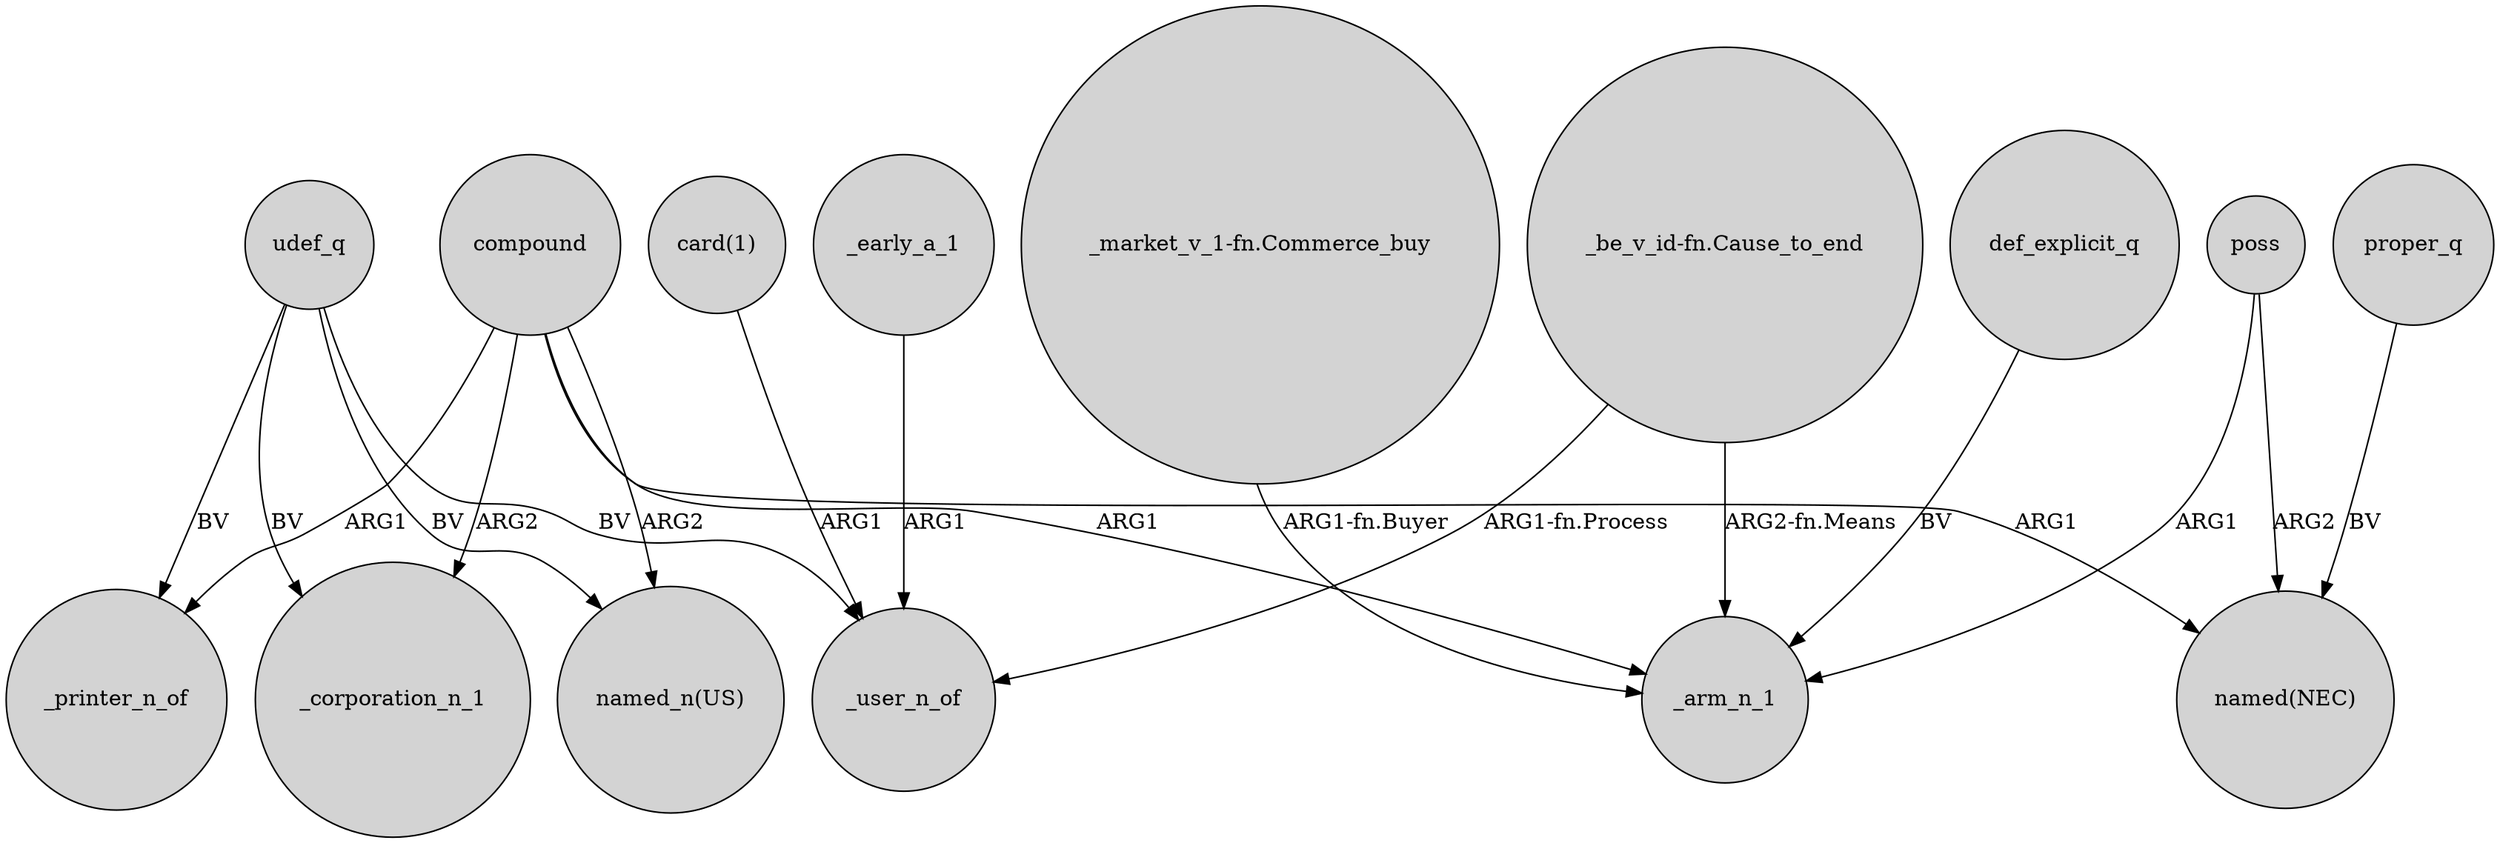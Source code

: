 digraph {
	node [shape=circle style=filled]
	compound -> _corporation_n_1 [label=ARG2]
	udef_q -> _corporation_n_1 [label=BV]
	udef_q -> _printer_n_of [label=BV]
	proper_q -> "named(NEC)" [label=BV]
	"card(1)" -> _user_n_of [label=ARG1]
	udef_q -> _user_n_of [label=BV]
	def_explicit_q -> _arm_n_1 [label=BV]
	compound -> _arm_n_1 [label=ARG1]
	compound -> "named(NEC)" [label=ARG1]
	"_market_v_1-fn.Commerce_buy" -> _arm_n_1 [label="ARG1-fn.Buyer"]
	compound -> "named_n(US)" [label=ARG2]
	_early_a_1 -> _user_n_of [label=ARG1]
	"_be_v_id-fn.Cause_to_end" -> _arm_n_1 [label="ARG2-fn.Means"]
	udef_q -> "named_n(US)" [label=BV]
	"_be_v_id-fn.Cause_to_end" -> _user_n_of [label="ARG1-fn.Process"]
	compound -> _printer_n_of [label=ARG1]
	poss -> _arm_n_1 [label=ARG1]
	poss -> "named(NEC)" [label=ARG2]
}
